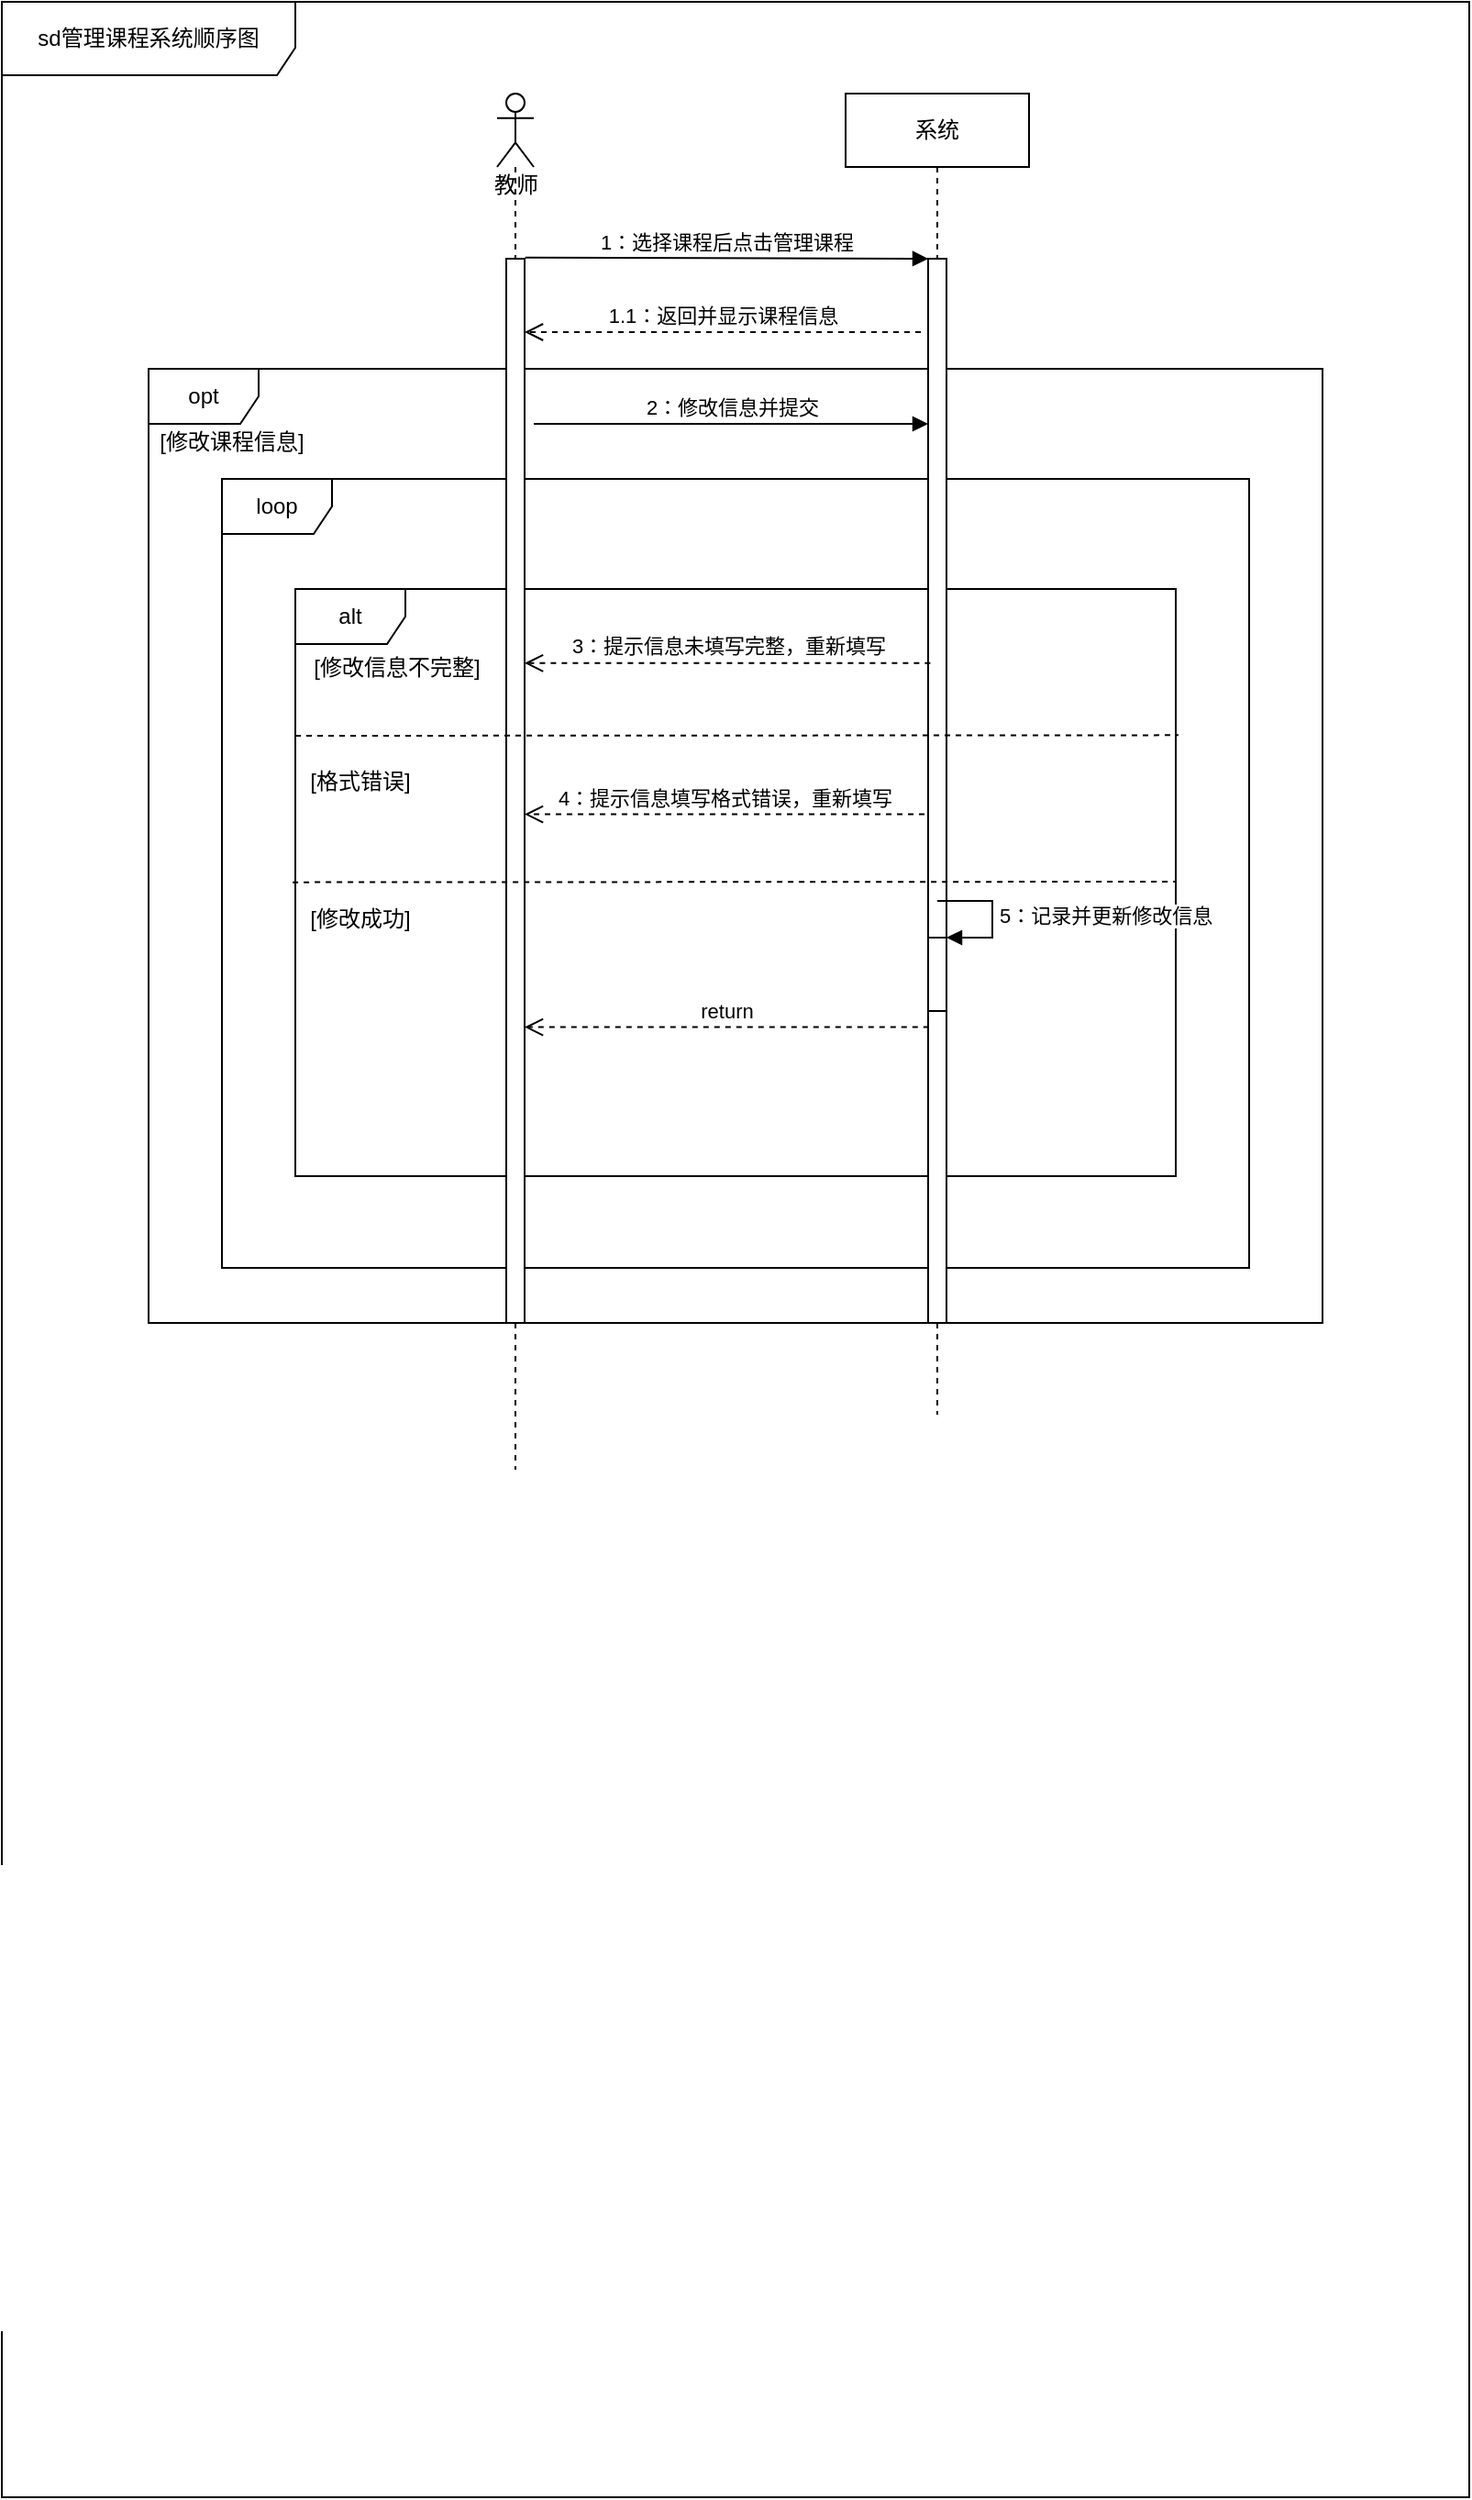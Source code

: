 <mxfile version="14.6.6" type="github">
  <diagram name="7.5.1 管理课程系统顺序图" id="e7e014a7-5840-1c2e-5031-d8a46d1fe8dd">
    <mxGraphModel dx="1037" dy="588" grid="1" gridSize="10" guides="1" tooltips="1" connect="1" arrows="1" fold="1" page="1" pageScale="1" pageWidth="1169" pageHeight="826" background="#ffffff" math="0" shadow="0">
      <root>
        <mxCell id="0" />
        <mxCell id="1" parent="0" />
        <mxCell id="4sCztwYDgMuLWeKya2kD-41" value="sd管理课程系统顺序图" style="shape=umlFrame;whiteSpace=wrap;html=1;width=160;height=40;align=center;" vertex="1" parent="1">
          <mxGeometry x="80" y="40" width="800" height="1360" as="geometry" />
        </mxCell>
        <mxCell id="4sCztwYDgMuLWeKya2kD-53" value="opt" style="shape=umlFrame;whiteSpace=wrap;html=1;" vertex="1" parent="1">
          <mxGeometry x="160" y="240" width="640" height="520" as="geometry" />
        </mxCell>
        <mxCell id="4sCztwYDgMuLWeKya2kD-57" value="loop" style="shape=umlFrame;whiteSpace=wrap;html=1;" vertex="1" parent="1">
          <mxGeometry x="200" y="300" width="560" height="430" as="geometry" />
        </mxCell>
        <mxCell id="4sCztwYDgMuLWeKya2kD-62" value="alt" style="shape=umlFrame;whiteSpace=wrap;html=1;" vertex="1" parent="1">
          <mxGeometry x="240" y="360" width="480" height="320" as="geometry" />
        </mxCell>
        <mxCell id="4sCztwYDgMuLWeKya2kD-43" value="" style="shape=umlLifeline;participant=umlActor;perimeter=lifelinePerimeter;whiteSpace=wrap;html=1;container=1;collapsible=0;recursiveResize=0;verticalAlign=top;spacingTop=36;outlineConnect=0;align=center;" vertex="1" parent="1">
          <mxGeometry x="350" y="90" width="20" height="750" as="geometry" />
        </mxCell>
        <mxCell id="4sCztwYDgMuLWeKya2kD-45" value="教师" style="text;html=1;resizable=0;autosize=1;align=center;verticalAlign=middle;points=[];fillColor=none;strokeColor=none;rounded=0;" vertex="1" parent="4sCztwYDgMuLWeKya2kD-43">
          <mxGeometry x="-10" y="40" width="40" height="20" as="geometry" />
        </mxCell>
        <mxCell id="4sCztwYDgMuLWeKya2kD-48" value="&lt;span style=&quot;color: rgba(0 , 0 , 0 , 0) ; font-family: monospace ; font-size: 0px&quot;&gt;%3CmxGraphModel%3E%3Croot%3E%3CmxCell%20id%3D%220%22%2F%3E%3CmxCell%20id%3D%221%22%20parent%3D%220%22%2F%3E%3CmxCell%20id%3D%222%22%20value%3D%22%22%20style%3D%22shape%3DumlLifeline%3Bparticipant%3DumlActor%3Bperimeter%3DlifelinePerimeter%3BwhiteSpace%3Dwrap%3Bhtml%3D1%3Bcontainer%3D1%3Bcollapsible%3D0%3BrecursiveResize%3D0%3BverticalAlign%3Dtop%3BspacingTop%3D36%3BoutlineConnect%3D0%3Balign%3Dcenter%3B%22%20vertex%3D%221%22%20parent%3D%221%22%3E%3CmxGeometry%20x%3D%22350%22%20y%3D%2290%22%20width%3D%2220%22%20height%3D%22750%22%20as%3D%22geometry%22%2F%3E%3C%2FmxCell%3E%3CmxCell%20id%3D%223%22%20value%3D%22%E6%95%99%E5%B8%88%22%20style%3D%22text%3Bhtml%3D1%3Bresizable%3D0%3Bautosize%3D1%3Balign%3Dcenter%3BverticalAlign%3Dmiddle%3Bpoints%3D%5B%5D%3BfillColor%3Dnone%3BstrokeColor%3Dnone%3Brounded%3D0%3B%22%20vertex%3D%221%22%20parent%3D%222%22%3E%3CmxGeometry%20x%3D%22-10%22%20y%3D%2240%22%20width%3D%2240%22%20height%3D%2220%22%20as%3D%22geometry%22%2F%3E%3C%2FmxCell%3E%3CmxCell%20id%3D%224%22%20value%3D%22%22%20style%3D%22html%3D1%3Bpoints%3D%5B%5D%3Bperimeter%3DorthogonalPerimeter%3B%22%20vertex%3D%221%22%20parent%3D%222%22%3E%3CmxGeometry%20x%3D%225%22%20y%3D%22110%22%20width%3D%2210%22%20height%3D%22240%22%20as%3D%22geometry%22%2F%3E%3C%2FmxCell%3E%3C%2Froot%3E%3C%2FmxGraphModel%3E&lt;/span&gt;" style="html=1;points=[];perimeter=orthogonalPerimeter;" vertex="1" parent="4sCztwYDgMuLWeKya2kD-43">
          <mxGeometry x="5" y="90" width="10" height="580" as="geometry" />
        </mxCell>
        <mxCell id="4sCztwYDgMuLWeKya2kD-47" value="系统" style="shape=umlLifeline;perimeter=lifelinePerimeter;whiteSpace=wrap;html=1;container=1;collapsible=0;recursiveResize=0;outlineConnect=0;" vertex="1" parent="1">
          <mxGeometry x="540" y="90" width="100" height="720" as="geometry" />
        </mxCell>
        <mxCell id="4sCztwYDgMuLWeKya2kD-52" value="&lt;span style=&quot;color: rgba(0 , 0 , 0 , 0) ; font-family: monospace ; font-size: 0px&quot;&gt;%3CmxGraphModel%3E%3Croot%3E%3CmxCell%20id%3D%220%22%2F%3E%3CmxCell%20id%3D%221%22%20parent%3D%220%22%2F%3E%3CmxCell%20id%3D%222%22%20value%3D%22%22%20style%3D%22shape%3DumlLifeline%3Bparticipant%3DumlActor%3Bperimeter%3DlifelinePerimeter%3BwhiteSpace%3Dwrap%3Bhtml%3D1%3Bcontainer%3D1%3Bcollapsible%3D0%3BrecursiveResize%3D0%3BverticalAlign%3Dtop%3BspacingTop%3D36%3BoutlineConnect%3D0%3Balign%3Dcenter%3B%22%20vertex%3D%221%22%20parent%3D%221%22%3E%3CmxGeometry%20x%3D%22350%22%20y%3D%2290%22%20width%3D%2220%22%20height%3D%22750%22%20as%3D%22geometry%22%2F%3E%3C%2FmxCell%3E%3CmxCell%20id%3D%223%22%20value%3D%22%E6%95%99%E5%B8%88%22%20style%3D%22text%3Bhtml%3D1%3Bresizable%3D0%3Bautosize%3D1%3Balign%3Dcenter%3BverticalAlign%3Dmiddle%3Bpoints%3D%5B%5D%3BfillColor%3Dnone%3BstrokeColor%3Dnone%3Brounded%3D0%3B%22%20vertex%3D%221%22%20parent%3D%222%22%3E%3CmxGeometry%20x%3D%22-10%22%20y%3D%2240%22%20width%3D%2240%22%20height%3D%2220%22%20as%3D%22geometry%22%2F%3E%3C%2FmxCell%3E%3CmxCell%20id%3D%224%22%20value%3D%22%22%20style%3D%22html%3D1%3Bpoints%3D%5B%5D%3Bperimeter%3DorthogonalPerimeter%3B%22%20vertex%3D%221%22%20parent%3D%222%22%3E%3CmxGeometry%20x%3D%225%22%20y%3D%22110%22%20width%3D%2210%22%20height%3D%22240%22%20as%3D%22geometry%22%2F%3E%3C%2FmxCell%3E%3C%2Froot%3E%3C%2FmxGraphModel%3E&lt;/span&gt;" style="html=1;points=[];perimeter=orthogonalPerimeter;" vertex="1" parent="4sCztwYDgMuLWeKya2kD-47">
          <mxGeometry x="45" y="90" width="10" height="580" as="geometry" />
        </mxCell>
        <mxCell id="4sCztwYDgMuLWeKya2kD-75" value="" style="html=1;points=[];perimeter=orthogonalPerimeter;" vertex="1" parent="4sCztwYDgMuLWeKya2kD-47">
          <mxGeometry x="45" y="460" width="10" height="40" as="geometry" />
        </mxCell>
        <mxCell id="4sCztwYDgMuLWeKya2kD-76" value="5：记录并更新修改信息" style="edgeStyle=orthogonalEdgeStyle;html=1;align=left;spacingLeft=2;endArrow=block;rounded=0;entryX=1;entryY=0;" edge="1" target="4sCztwYDgMuLWeKya2kD-75" parent="4sCztwYDgMuLWeKya2kD-47">
          <mxGeometry relative="1" as="geometry">
            <mxPoint x="50" y="440" as="sourcePoint" />
            <Array as="points">
              <mxPoint x="80" y="440" />
            </Array>
          </mxGeometry>
        </mxCell>
        <mxCell id="4sCztwYDgMuLWeKya2kD-54" value="1：选择课程后点击管理课程" style="html=1;verticalAlign=bottom;endArrow=block;exitX=1.04;exitY=-0.001;exitDx=0;exitDy=0;exitPerimeter=0;" edge="1" parent="1" source="4sCztwYDgMuLWeKya2kD-48" target="4sCztwYDgMuLWeKya2kD-52">
          <mxGeometry width="80" relative="1" as="geometry">
            <mxPoint x="430" y="320" as="sourcePoint" />
            <mxPoint x="510" y="320" as="targetPoint" />
          </mxGeometry>
        </mxCell>
        <mxCell id="4sCztwYDgMuLWeKya2kD-56" value="1.1：返回并显示课程信息" style="html=1;verticalAlign=bottom;endArrow=open;dashed=1;endSize=8;" edge="1" parent="1" target="4sCztwYDgMuLWeKya2kD-48">
          <mxGeometry relative="1" as="geometry">
            <mxPoint x="581" y="220" as="sourcePoint" />
            <mxPoint x="430" y="320" as="targetPoint" />
          </mxGeometry>
        </mxCell>
        <mxCell id="4sCztwYDgMuLWeKya2kD-58" value="2：修改信息并提交" style="html=1;verticalAlign=bottom;endArrow=block;" edge="1" parent="1" target="4sCztwYDgMuLWeKya2kD-52">
          <mxGeometry width="80" relative="1" as="geometry">
            <mxPoint x="370" y="270" as="sourcePoint" />
            <mxPoint x="450" y="260" as="targetPoint" />
          </mxGeometry>
        </mxCell>
        <mxCell id="4sCztwYDgMuLWeKya2kD-61" value="[修改课程信息]" style="text;html=1;resizable=0;autosize=1;align=center;verticalAlign=middle;points=[];fillColor=none;strokeColor=none;rounded=0;" vertex="1" parent="1">
          <mxGeometry x="160" y="270" width="90" height="20" as="geometry" />
        </mxCell>
        <mxCell id="4sCztwYDgMuLWeKya2kD-63" value="[修改信息不完整]" style="text;html=1;resizable=0;autosize=1;align=center;verticalAlign=middle;points=[];fillColor=none;strokeColor=none;rounded=0;" vertex="1" parent="1">
          <mxGeometry x="240" y="393" width="110" height="20" as="geometry" />
        </mxCell>
        <mxCell id="4sCztwYDgMuLWeKya2kD-64" value="3：提示信息未填写完整，重新填写" style="html=1;verticalAlign=bottom;endArrow=open;dashed=1;endSize=8;exitX=0.12;exitY=0.38;exitDx=0;exitDy=0;exitPerimeter=0;" edge="1" parent="1" source="4sCztwYDgMuLWeKya2kD-52" target="4sCztwYDgMuLWeKya2kD-48">
          <mxGeometry relative="1" as="geometry">
            <mxPoint x="510" y="500" as="sourcePoint" />
            <mxPoint x="430" y="500" as="targetPoint" />
          </mxGeometry>
        </mxCell>
        <mxCell id="4sCztwYDgMuLWeKya2kD-66" value="" style="endArrow=none;dashed=1;endFill=0;endSize=12;html=1;entryX=1.003;entryY=0.249;entryDx=0;entryDy=0;entryPerimeter=0;" edge="1" parent="1" target="4sCztwYDgMuLWeKya2kD-62">
          <mxGeometry width="160" relative="1" as="geometry">
            <mxPoint x="240" y="440" as="sourcePoint" />
            <mxPoint x="550" y="500" as="targetPoint" />
          </mxGeometry>
        </mxCell>
        <mxCell id="4sCztwYDgMuLWeKya2kD-68" value="[格式错误]" style="text;html=1;resizable=0;autosize=1;align=center;verticalAlign=middle;points=[];fillColor=none;strokeColor=none;rounded=0;" vertex="1" parent="1">
          <mxGeometry x="240" y="455" width="70" height="20" as="geometry" />
        </mxCell>
        <mxCell id="4sCztwYDgMuLWeKya2kD-69" value="4：提示信息填写格式错误，重新填写" style="html=1;verticalAlign=bottom;endArrow=open;dashed=1;endSize=8;exitX=-0.2;exitY=0.522;exitDx=0;exitDy=0;exitPerimeter=0;" edge="1" parent="1" source="4sCztwYDgMuLWeKya2kD-52" target="4sCztwYDgMuLWeKya2kD-48">
          <mxGeometry relative="1" as="geometry">
            <mxPoint x="510" y="500" as="sourcePoint" />
            <mxPoint x="430" y="500" as="targetPoint" />
          </mxGeometry>
        </mxCell>
        <mxCell id="4sCztwYDgMuLWeKya2kD-70" value="" style="endArrow=none;dashed=1;endFill=0;endSize=12;html=1;entryX=1.003;entryY=0.249;entryDx=0;entryDy=0;entryPerimeter=0;" edge="1" parent="1">
          <mxGeometry width="160" relative="1" as="geometry">
            <mxPoint x="238.56" y="519.82" as="sourcePoint" />
            <mxPoint x="720" y="519.5" as="targetPoint" />
          </mxGeometry>
        </mxCell>
        <mxCell id="4sCztwYDgMuLWeKya2kD-71" value="[修改成功]" style="text;html=1;resizable=0;autosize=1;align=center;verticalAlign=middle;points=[];fillColor=none;strokeColor=none;rounded=0;" vertex="1" parent="1">
          <mxGeometry x="240" y="530" width="70" height="20" as="geometry" />
        </mxCell>
        <mxCell id="4sCztwYDgMuLWeKya2kD-72" value="return" style="html=1;verticalAlign=bottom;endArrow=open;dashed=1;endSize=8;exitX=0.04;exitY=0.722;exitDx=0;exitDy=0;exitPerimeter=0;" edge="1" parent="1" source="4sCztwYDgMuLWeKya2kD-52" target="4sCztwYDgMuLWeKya2kD-48">
          <mxGeometry relative="1" as="geometry">
            <mxPoint x="510" y="500" as="sourcePoint" />
            <mxPoint x="430" y="500" as="targetPoint" />
          </mxGeometry>
        </mxCell>
      </root>
    </mxGraphModel>
  </diagram>
</mxfile>
